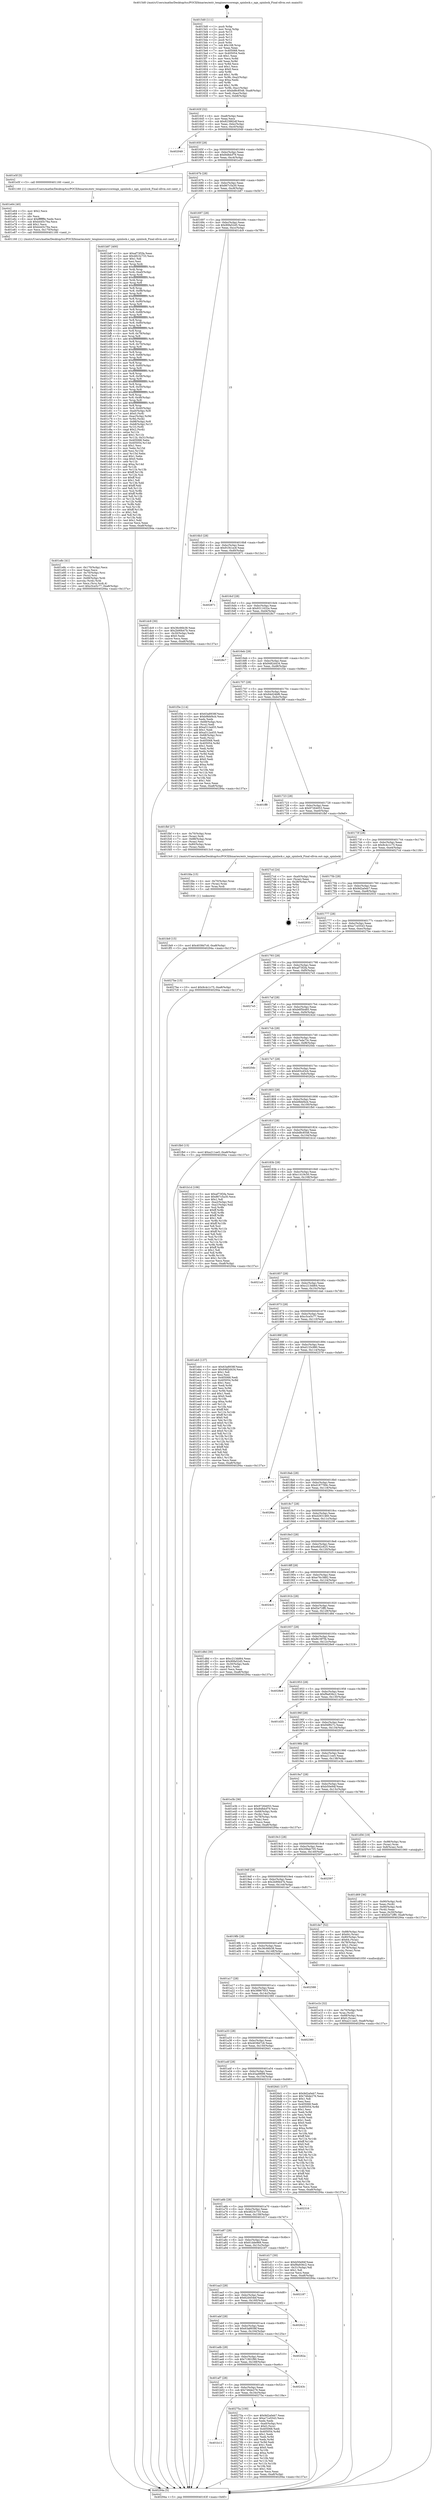 digraph "0x4015d0" {
  label = "0x4015d0 (/mnt/c/Users/mathe/Desktop/tcc/POCII/binaries/extr_tenginesrccorengx_spinlock.c_ngx_spinlock_Final-ollvm.out::main(0))"
  labelloc = "t"
  node[shape=record]

  Entry [label="",width=0.3,height=0.3,shape=circle,fillcolor=black,style=filled]
  "0x40163f" [label="{
     0x40163f [32]\l
     | [instrs]\l
     &nbsp;&nbsp;0x40163f \<+6\>: mov -0xa8(%rbp),%eax\l
     &nbsp;&nbsp;0x401645 \<+2\>: mov %eax,%ecx\l
     &nbsp;&nbsp;0x401647 \<+6\>: sub $0x823882df,%ecx\l
     &nbsp;&nbsp;0x40164d \<+6\>: mov %eax,-0xbc(%rbp)\l
     &nbsp;&nbsp;0x401653 \<+6\>: mov %ecx,-0xc0(%rbp)\l
     &nbsp;&nbsp;0x401659 \<+6\>: je 0000000000402049 \<main+0xa79\>\l
  }"]
  "0x402049" [label="{
     0x402049\l
  }", style=dashed]
  "0x40165f" [label="{
     0x40165f [28]\l
     | [instrs]\l
     &nbsp;&nbsp;0x40165f \<+5\>: jmp 0000000000401664 \<main+0x94\>\l
     &nbsp;&nbsp;0x401664 \<+6\>: mov -0xbc(%rbp),%eax\l
     &nbsp;&nbsp;0x40166a \<+5\>: sub $0x848dcf79,%eax\l
     &nbsp;&nbsp;0x40166f \<+6\>: mov %eax,-0xc4(%rbp)\l
     &nbsp;&nbsp;0x401675 \<+6\>: je 0000000000401e5f \<main+0x88f\>\l
  }"]
  Exit [label="",width=0.3,height=0.3,shape=circle,fillcolor=black,style=filled,peripheries=2]
  "0x401e5f" [label="{
     0x401e5f [5]\l
     | [instrs]\l
     &nbsp;&nbsp;0x401e5f \<+5\>: call 0000000000401160 \<next_i\>\l
     | [calls]\l
     &nbsp;&nbsp;0x401160 \{1\} (/mnt/c/Users/mathe/Desktop/tcc/POCII/binaries/extr_tenginesrccorengx_spinlock.c_ngx_spinlock_Final-ollvm.out::next_i)\l
  }"]
  "0x40167b" [label="{
     0x40167b [28]\l
     | [instrs]\l
     &nbsp;&nbsp;0x40167b \<+5\>: jmp 0000000000401680 \<main+0xb0\>\l
     &nbsp;&nbsp;0x401680 \<+6\>: mov -0xbc(%rbp),%eax\l
     &nbsp;&nbsp;0x401686 \<+5\>: sub $0x867c5a30,%eax\l
     &nbsp;&nbsp;0x40168b \<+6\>: mov %eax,-0xc8(%rbp)\l
     &nbsp;&nbsp;0x401691 \<+6\>: je 0000000000401b87 \<main+0x5b7\>\l
  }"]
  "0x401b13" [label="{
     0x401b13\l
  }", style=dashed]
  "0x401b87" [label="{
     0x401b87 [400]\l
     | [instrs]\l
     &nbsp;&nbsp;0x401b87 \<+5\>: mov $0xaf73f2fa,%eax\l
     &nbsp;&nbsp;0x401b8c \<+5\>: mov $0x4823c733,%ecx\l
     &nbsp;&nbsp;0x401b91 \<+2\>: mov $0x1,%dl\l
     &nbsp;&nbsp;0x401b93 \<+2\>: xor %esi,%esi\l
     &nbsp;&nbsp;0x401b95 \<+3\>: mov %rsp,%rdi\l
     &nbsp;&nbsp;0x401b98 \<+4\>: add $0xfffffffffffffff0,%rdi\l
     &nbsp;&nbsp;0x401b9c \<+3\>: mov %rdi,%rsp\l
     &nbsp;&nbsp;0x401b9f \<+7\>: mov %rdi,-0xa0(%rbp)\l
     &nbsp;&nbsp;0x401ba6 \<+3\>: mov %rsp,%rdi\l
     &nbsp;&nbsp;0x401ba9 \<+4\>: add $0xfffffffffffffff0,%rdi\l
     &nbsp;&nbsp;0x401bad \<+3\>: mov %rdi,%rsp\l
     &nbsp;&nbsp;0x401bb0 \<+3\>: mov %rsp,%r8\l
     &nbsp;&nbsp;0x401bb3 \<+4\>: add $0xfffffffffffffff0,%r8\l
     &nbsp;&nbsp;0x401bb7 \<+3\>: mov %r8,%rsp\l
     &nbsp;&nbsp;0x401bba \<+7\>: mov %r8,-0x98(%rbp)\l
     &nbsp;&nbsp;0x401bc1 \<+3\>: mov %rsp,%r8\l
     &nbsp;&nbsp;0x401bc4 \<+4\>: add $0xfffffffffffffff0,%r8\l
     &nbsp;&nbsp;0x401bc8 \<+3\>: mov %r8,%rsp\l
     &nbsp;&nbsp;0x401bcb \<+7\>: mov %r8,-0x90(%rbp)\l
     &nbsp;&nbsp;0x401bd2 \<+3\>: mov %rsp,%r8\l
     &nbsp;&nbsp;0x401bd5 \<+4\>: add $0xfffffffffffffff0,%r8\l
     &nbsp;&nbsp;0x401bd9 \<+3\>: mov %r8,%rsp\l
     &nbsp;&nbsp;0x401bdc \<+7\>: mov %r8,-0x88(%rbp)\l
     &nbsp;&nbsp;0x401be3 \<+3\>: mov %rsp,%r8\l
     &nbsp;&nbsp;0x401be6 \<+4\>: add $0xfffffffffffffff0,%r8\l
     &nbsp;&nbsp;0x401bea \<+3\>: mov %r8,%rsp\l
     &nbsp;&nbsp;0x401bed \<+4\>: mov %r8,-0x80(%rbp)\l
     &nbsp;&nbsp;0x401bf1 \<+3\>: mov %rsp,%r8\l
     &nbsp;&nbsp;0x401bf4 \<+4\>: add $0xfffffffffffffff0,%r8\l
     &nbsp;&nbsp;0x401bf8 \<+3\>: mov %r8,%rsp\l
     &nbsp;&nbsp;0x401bfb \<+4\>: mov %r8,-0x78(%rbp)\l
     &nbsp;&nbsp;0x401bff \<+3\>: mov %rsp,%r8\l
     &nbsp;&nbsp;0x401c02 \<+4\>: add $0xfffffffffffffff0,%r8\l
     &nbsp;&nbsp;0x401c06 \<+3\>: mov %r8,%rsp\l
     &nbsp;&nbsp;0x401c09 \<+4\>: mov %r8,-0x70(%rbp)\l
     &nbsp;&nbsp;0x401c0d \<+3\>: mov %rsp,%r8\l
     &nbsp;&nbsp;0x401c10 \<+4\>: add $0xfffffffffffffff0,%r8\l
     &nbsp;&nbsp;0x401c14 \<+3\>: mov %r8,%rsp\l
     &nbsp;&nbsp;0x401c17 \<+4\>: mov %r8,-0x68(%rbp)\l
     &nbsp;&nbsp;0x401c1b \<+3\>: mov %rsp,%r8\l
     &nbsp;&nbsp;0x401c1e \<+4\>: add $0xfffffffffffffff0,%r8\l
     &nbsp;&nbsp;0x401c22 \<+3\>: mov %r8,%rsp\l
     &nbsp;&nbsp;0x401c25 \<+4\>: mov %r8,-0x60(%rbp)\l
     &nbsp;&nbsp;0x401c29 \<+3\>: mov %rsp,%r8\l
     &nbsp;&nbsp;0x401c2c \<+4\>: add $0xfffffffffffffff0,%r8\l
     &nbsp;&nbsp;0x401c30 \<+3\>: mov %r8,%rsp\l
     &nbsp;&nbsp;0x401c33 \<+4\>: mov %r8,-0x58(%rbp)\l
     &nbsp;&nbsp;0x401c37 \<+3\>: mov %rsp,%r8\l
     &nbsp;&nbsp;0x401c3a \<+4\>: add $0xfffffffffffffff0,%r8\l
     &nbsp;&nbsp;0x401c3e \<+3\>: mov %r8,%rsp\l
     &nbsp;&nbsp;0x401c41 \<+4\>: mov %r8,-0x50(%rbp)\l
     &nbsp;&nbsp;0x401c45 \<+3\>: mov %rsp,%r8\l
     &nbsp;&nbsp;0x401c48 \<+4\>: add $0xfffffffffffffff0,%r8\l
     &nbsp;&nbsp;0x401c4c \<+3\>: mov %r8,%rsp\l
     &nbsp;&nbsp;0x401c4f \<+4\>: mov %r8,-0x48(%rbp)\l
     &nbsp;&nbsp;0x401c53 \<+3\>: mov %rsp,%r8\l
     &nbsp;&nbsp;0x401c56 \<+4\>: add $0xfffffffffffffff0,%r8\l
     &nbsp;&nbsp;0x401c5a \<+3\>: mov %r8,%rsp\l
     &nbsp;&nbsp;0x401c5d \<+4\>: mov %r8,-0x40(%rbp)\l
     &nbsp;&nbsp;0x401c61 \<+7\>: mov -0xa0(%rbp),%r8\l
     &nbsp;&nbsp;0x401c68 \<+7\>: movl $0x0,(%r8)\l
     &nbsp;&nbsp;0x401c6f \<+7\>: mov -0xac(%rbp),%r9d\l
     &nbsp;&nbsp;0x401c76 \<+3\>: mov %r9d,(%rdi)\l
     &nbsp;&nbsp;0x401c79 \<+7\>: mov -0x98(%rbp),%r8\l
     &nbsp;&nbsp;0x401c80 \<+7\>: mov -0xb8(%rbp),%r10\l
     &nbsp;&nbsp;0x401c87 \<+3\>: mov %r10,(%r8)\l
     &nbsp;&nbsp;0x401c8a \<+3\>: cmpl $0x2,(%rdi)\l
     &nbsp;&nbsp;0x401c8d \<+4\>: setne %r11b\l
     &nbsp;&nbsp;0x401c91 \<+4\>: and $0x1,%r11b\l
     &nbsp;&nbsp;0x401c95 \<+4\>: mov %r11b,-0x31(%rbp)\l
     &nbsp;&nbsp;0x401c99 \<+7\>: mov 0x405068,%ebx\l
     &nbsp;&nbsp;0x401ca0 \<+8\>: mov 0x405054,%r14d\l
     &nbsp;&nbsp;0x401ca8 \<+3\>: sub $0x1,%esi\l
     &nbsp;&nbsp;0x401cab \<+3\>: mov %ebx,%r15d\l
     &nbsp;&nbsp;0x401cae \<+3\>: add %esi,%r15d\l
     &nbsp;&nbsp;0x401cb1 \<+4\>: imul %r15d,%ebx\l
     &nbsp;&nbsp;0x401cb5 \<+3\>: and $0x1,%ebx\l
     &nbsp;&nbsp;0x401cb8 \<+3\>: cmp $0x0,%ebx\l
     &nbsp;&nbsp;0x401cbb \<+4\>: sete %r11b\l
     &nbsp;&nbsp;0x401cbf \<+4\>: cmp $0xa,%r14d\l
     &nbsp;&nbsp;0x401cc3 \<+4\>: setl %r12b\l
     &nbsp;&nbsp;0x401cc7 \<+3\>: mov %r11b,%r13b\l
     &nbsp;&nbsp;0x401cca \<+4\>: xor $0xff,%r13b\l
     &nbsp;&nbsp;0x401cce \<+3\>: mov %r12b,%sil\l
     &nbsp;&nbsp;0x401cd1 \<+4\>: xor $0xff,%sil\l
     &nbsp;&nbsp;0x401cd5 \<+3\>: xor $0x1,%dl\l
     &nbsp;&nbsp;0x401cd8 \<+3\>: mov %r13b,%dil\l
     &nbsp;&nbsp;0x401cdb \<+4\>: and $0xff,%dil\l
     &nbsp;&nbsp;0x401cdf \<+3\>: and %dl,%r11b\l
     &nbsp;&nbsp;0x401ce2 \<+3\>: mov %sil,%r8b\l
     &nbsp;&nbsp;0x401ce5 \<+4\>: and $0xff,%r8b\l
     &nbsp;&nbsp;0x401ce9 \<+3\>: and %dl,%r12b\l
     &nbsp;&nbsp;0x401cec \<+3\>: or %r11b,%dil\l
     &nbsp;&nbsp;0x401cef \<+3\>: or %r12b,%r8b\l
     &nbsp;&nbsp;0x401cf2 \<+3\>: xor %r8b,%dil\l
     &nbsp;&nbsp;0x401cf5 \<+3\>: or %sil,%r13b\l
     &nbsp;&nbsp;0x401cf8 \<+4\>: xor $0xff,%r13b\l
     &nbsp;&nbsp;0x401cfc \<+3\>: or $0x1,%dl\l
     &nbsp;&nbsp;0x401cff \<+3\>: and %dl,%r13b\l
     &nbsp;&nbsp;0x401d02 \<+3\>: or %r13b,%dil\l
     &nbsp;&nbsp;0x401d05 \<+4\>: test $0x1,%dil\l
     &nbsp;&nbsp;0x401d09 \<+3\>: cmovne %ecx,%eax\l
     &nbsp;&nbsp;0x401d0c \<+6\>: mov %eax,-0xa8(%rbp)\l
     &nbsp;&nbsp;0x401d12 \<+5\>: jmp 000000000040294a \<main+0x137a\>\l
  }"]
  "0x401697" [label="{
     0x401697 [28]\l
     | [instrs]\l
     &nbsp;&nbsp;0x401697 \<+5\>: jmp 000000000040169c \<main+0xcc\>\l
     &nbsp;&nbsp;0x40169c \<+6\>: mov -0xbc(%rbp),%eax\l
     &nbsp;&nbsp;0x4016a2 \<+5\>: sub $0x90fa52d5,%eax\l
     &nbsp;&nbsp;0x4016a7 \<+6\>: mov %eax,-0xcc(%rbp)\l
     &nbsp;&nbsp;0x4016ad \<+6\>: je 0000000000401dc9 \<main+0x7f9\>\l
  }"]
  "0x40275a" [label="{
     0x40275a [100]\l
     | [instrs]\l
     &nbsp;&nbsp;0x40275a \<+5\>: mov $0x9d2a0eb7,%eax\l
     &nbsp;&nbsp;0x40275f \<+5\>: mov $0xa71e5543,%ecx\l
     &nbsp;&nbsp;0x402764 \<+2\>: xor %edx,%edx\l
     &nbsp;&nbsp;0x402766 \<+7\>: mov -0xa0(%rbp),%rsi\l
     &nbsp;&nbsp;0x40276d \<+6\>: movl $0x0,(%rsi)\l
     &nbsp;&nbsp;0x402773 \<+7\>: mov 0x405068,%edi\l
     &nbsp;&nbsp;0x40277a \<+8\>: mov 0x405054,%r8d\l
     &nbsp;&nbsp;0x402782 \<+3\>: sub $0x1,%edx\l
     &nbsp;&nbsp;0x402785 \<+3\>: mov %edi,%r9d\l
     &nbsp;&nbsp;0x402788 \<+3\>: add %edx,%r9d\l
     &nbsp;&nbsp;0x40278b \<+4\>: imul %r9d,%edi\l
     &nbsp;&nbsp;0x40278f \<+3\>: and $0x1,%edi\l
     &nbsp;&nbsp;0x402792 \<+3\>: cmp $0x0,%edi\l
     &nbsp;&nbsp;0x402795 \<+4\>: sete %r10b\l
     &nbsp;&nbsp;0x402799 \<+4\>: cmp $0xa,%r8d\l
     &nbsp;&nbsp;0x40279d \<+4\>: setl %r11b\l
     &nbsp;&nbsp;0x4027a1 \<+3\>: mov %r10b,%bl\l
     &nbsp;&nbsp;0x4027a4 \<+3\>: and %r11b,%bl\l
     &nbsp;&nbsp;0x4027a7 \<+3\>: xor %r11b,%r10b\l
     &nbsp;&nbsp;0x4027aa \<+3\>: or %r10b,%bl\l
     &nbsp;&nbsp;0x4027ad \<+3\>: test $0x1,%bl\l
     &nbsp;&nbsp;0x4027b0 \<+3\>: cmovne %ecx,%eax\l
     &nbsp;&nbsp;0x4027b3 \<+6\>: mov %eax,-0xa8(%rbp)\l
     &nbsp;&nbsp;0x4027b9 \<+5\>: jmp 000000000040294a \<main+0x137a\>\l
  }"]
  "0x401dc9" [label="{
     0x401dc9 [30]\l
     | [instrs]\l
     &nbsp;&nbsp;0x401dc9 \<+5\>: mov $0x36c66b38,%eax\l
     &nbsp;&nbsp;0x401dce \<+5\>: mov $0x2b90b47b,%ecx\l
     &nbsp;&nbsp;0x401dd3 \<+3\>: mov -0x30(%rbp),%edx\l
     &nbsp;&nbsp;0x401dd6 \<+3\>: cmp $0x0,%edx\l
     &nbsp;&nbsp;0x401dd9 \<+3\>: cmove %ecx,%eax\l
     &nbsp;&nbsp;0x401ddc \<+6\>: mov %eax,-0xa8(%rbp)\l
     &nbsp;&nbsp;0x401de2 \<+5\>: jmp 000000000040294a \<main+0x137a\>\l
  }"]
  "0x4016b3" [label="{
     0x4016b3 [28]\l
     | [instrs]\l
     &nbsp;&nbsp;0x4016b3 \<+5\>: jmp 00000000004016b8 \<main+0xe8\>\l
     &nbsp;&nbsp;0x4016b8 \<+6\>: mov -0xbc(%rbp),%eax\l
     &nbsp;&nbsp;0x4016be \<+5\>: sub $0x91f41ec8,%eax\l
     &nbsp;&nbsp;0x4016c3 \<+6\>: mov %eax,-0xd0(%rbp)\l
     &nbsp;&nbsp;0x4016c9 \<+6\>: je 0000000000402871 \<main+0x12a1\>\l
  }"]
  "0x401af7" [label="{
     0x401af7 [28]\l
     | [instrs]\l
     &nbsp;&nbsp;0x401af7 \<+5\>: jmp 0000000000401afc \<main+0x52c\>\l
     &nbsp;&nbsp;0x401afc \<+6\>: mov -0xbc(%rbp),%eax\l
     &nbsp;&nbsp;0x401b02 \<+5\>: sub $0x746de276,%eax\l
     &nbsp;&nbsp;0x401b07 \<+6\>: mov %eax,-0x16c(%rbp)\l
     &nbsp;&nbsp;0x401b0d \<+6\>: je 000000000040275a \<main+0x118a\>\l
  }"]
  "0x402871" [label="{
     0x402871\l
  }", style=dashed]
  "0x4016cf" [label="{
     0x4016cf [28]\l
     | [instrs]\l
     &nbsp;&nbsp;0x4016cf \<+5\>: jmp 00000000004016d4 \<main+0x104\>\l
     &nbsp;&nbsp;0x4016d4 \<+6\>: mov -0xbc(%rbp),%eax\l
     &nbsp;&nbsp;0x4016da \<+5\>: sub $0x9311632e,%eax\l
     &nbsp;&nbsp;0x4016df \<+6\>: mov %eax,-0xd4(%rbp)\l
     &nbsp;&nbsp;0x4016e5 \<+6\>: je 00000000004028c7 \<main+0x12f7\>\l
  }"]
  "0x40243c" [label="{
     0x40243c\l
  }", style=dashed]
  "0x4028c7" [label="{
     0x4028c7\l
  }", style=dashed]
  "0x4016eb" [label="{
     0x4016eb [28]\l
     | [instrs]\l
     &nbsp;&nbsp;0x4016eb \<+5\>: jmp 00000000004016f0 \<main+0x120\>\l
     &nbsp;&nbsp;0x4016f0 \<+6\>: mov -0xbc(%rbp),%eax\l
     &nbsp;&nbsp;0x4016f6 \<+5\>: sub $0x9482d434,%eax\l
     &nbsp;&nbsp;0x4016fb \<+6\>: mov %eax,-0xd8(%rbp)\l
     &nbsp;&nbsp;0x401701 \<+6\>: je 0000000000401f3e \<main+0x96e\>\l
  }"]
  "0x401adb" [label="{
     0x401adb [28]\l
     | [instrs]\l
     &nbsp;&nbsp;0x401adb \<+5\>: jmp 0000000000401ae0 \<main+0x510\>\l
     &nbsp;&nbsp;0x401ae0 \<+6\>: mov -0xbc(%rbp),%eax\l
     &nbsp;&nbsp;0x401ae6 \<+5\>: sub $0x71901f90,%eax\l
     &nbsp;&nbsp;0x401aeb \<+6\>: mov %eax,-0x168(%rbp)\l
     &nbsp;&nbsp;0x401af1 \<+6\>: je 000000000040243c \<main+0xe6c\>\l
  }"]
  "0x401f3e" [label="{
     0x401f3e [114]\l
     | [instrs]\l
     &nbsp;&nbsp;0x401f3e \<+5\>: mov $0x63a8938f,%eax\l
     &nbsp;&nbsp;0x401f43 \<+5\>: mov $0xb9bbf4cb,%ecx\l
     &nbsp;&nbsp;0x401f48 \<+2\>: xor %edx,%edx\l
     &nbsp;&nbsp;0x401f4a \<+4\>: mov -0x68(%rbp),%rsi\l
     &nbsp;&nbsp;0x401f4e \<+2\>: mov (%rsi),%edi\l
     &nbsp;&nbsp;0x401f50 \<+6\>: sub $0xa512a455,%edi\l
     &nbsp;&nbsp;0x401f56 \<+3\>: add $0x1,%edi\l
     &nbsp;&nbsp;0x401f59 \<+6\>: add $0xa512a455,%edi\l
     &nbsp;&nbsp;0x401f5f \<+4\>: mov -0x68(%rbp),%rsi\l
     &nbsp;&nbsp;0x401f63 \<+2\>: mov %edi,(%rsi)\l
     &nbsp;&nbsp;0x401f65 \<+7\>: mov 0x405068,%edi\l
     &nbsp;&nbsp;0x401f6c \<+8\>: mov 0x405054,%r8d\l
     &nbsp;&nbsp;0x401f74 \<+3\>: sub $0x1,%edx\l
     &nbsp;&nbsp;0x401f77 \<+3\>: mov %edi,%r9d\l
     &nbsp;&nbsp;0x401f7a \<+3\>: add %edx,%r9d\l
     &nbsp;&nbsp;0x401f7d \<+4\>: imul %r9d,%edi\l
     &nbsp;&nbsp;0x401f81 \<+3\>: and $0x1,%edi\l
     &nbsp;&nbsp;0x401f84 \<+3\>: cmp $0x0,%edi\l
     &nbsp;&nbsp;0x401f87 \<+4\>: sete %r10b\l
     &nbsp;&nbsp;0x401f8b \<+4\>: cmp $0xa,%r8d\l
     &nbsp;&nbsp;0x401f8f \<+4\>: setl %r11b\l
     &nbsp;&nbsp;0x401f93 \<+3\>: mov %r10b,%bl\l
     &nbsp;&nbsp;0x401f96 \<+3\>: and %r11b,%bl\l
     &nbsp;&nbsp;0x401f99 \<+3\>: xor %r11b,%r10b\l
     &nbsp;&nbsp;0x401f9c \<+3\>: or %r10b,%bl\l
     &nbsp;&nbsp;0x401f9f \<+3\>: test $0x1,%bl\l
     &nbsp;&nbsp;0x401fa2 \<+3\>: cmovne %ecx,%eax\l
     &nbsp;&nbsp;0x401fa5 \<+6\>: mov %eax,-0xa8(%rbp)\l
     &nbsp;&nbsp;0x401fab \<+5\>: jmp 000000000040294a \<main+0x137a\>\l
  }"]
  "0x401707" [label="{
     0x401707 [28]\l
     | [instrs]\l
     &nbsp;&nbsp;0x401707 \<+5\>: jmp 000000000040170c \<main+0x13c\>\l
     &nbsp;&nbsp;0x40170c \<+6\>: mov -0xbc(%rbp),%eax\l
     &nbsp;&nbsp;0x401712 \<+5\>: sub $0x94d24bf6,%eax\l
     &nbsp;&nbsp;0x401717 \<+6\>: mov %eax,-0xdc(%rbp)\l
     &nbsp;&nbsp;0x40171d \<+6\>: je 0000000000401ff8 \<main+0xa28\>\l
  }"]
  "0x40282a" [label="{
     0x40282a\l
  }", style=dashed]
  "0x401ff8" [label="{
     0x401ff8\l
  }", style=dashed]
  "0x401723" [label="{
     0x401723 [28]\l
     | [instrs]\l
     &nbsp;&nbsp;0x401723 \<+5\>: jmp 0000000000401728 \<main+0x158\>\l
     &nbsp;&nbsp;0x401728 \<+6\>: mov -0xbc(%rbp),%eax\l
     &nbsp;&nbsp;0x40172e \<+5\>: sub $0x97264053,%eax\l
     &nbsp;&nbsp;0x401733 \<+6\>: mov %eax,-0xe0(%rbp)\l
     &nbsp;&nbsp;0x401739 \<+6\>: je 0000000000401fbf \<main+0x9ef\>\l
  }"]
  "0x401abf" [label="{
     0x401abf [28]\l
     | [instrs]\l
     &nbsp;&nbsp;0x401abf \<+5\>: jmp 0000000000401ac4 \<main+0x4f4\>\l
     &nbsp;&nbsp;0x401ac4 \<+6\>: mov -0xbc(%rbp),%eax\l
     &nbsp;&nbsp;0x401aca \<+5\>: sub $0x63a8938f,%eax\l
     &nbsp;&nbsp;0x401acf \<+6\>: mov %eax,-0x164(%rbp)\l
     &nbsp;&nbsp;0x401ad5 \<+6\>: je 000000000040282a \<main+0x125a\>\l
  }"]
  "0x401fbf" [label="{
     0x401fbf [27]\l
     | [instrs]\l
     &nbsp;&nbsp;0x401fbf \<+4\>: mov -0x70(%rbp),%rax\l
     &nbsp;&nbsp;0x401fc3 \<+3\>: mov (%rax),%rdi\l
     &nbsp;&nbsp;0x401fc6 \<+7\>: mov -0x88(%rbp),%rax\l
     &nbsp;&nbsp;0x401fcd \<+2\>: mov (%rax),%esi\l
     &nbsp;&nbsp;0x401fcf \<+4\>: mov -0x80(%rbp),%rax\l
     &nbsp;&nbsp;0x401fd3 \<+2\>: mov (%rax),%edx\l
     &nbsp;&nbsp;0x401fd5 \<+5\>: call 00000000004013c0 \<ngx_spinlock\>\l
     | [calls]\l
     &nbsp;&nbsp;0x4013c0 \{1\} (/mnt/c/Users/mathe/Desktop/tcc/POCII/binaries/extr_tenginesrccorengx_spinlock.c_ngx_spinlock_Final-ollvm.out::ngx_spinlock)\l
  }"]
  "0x40173f" [label="{
     0x40173f [28]\l
     | [instrs]\l
     &nbsp;&nbsp;0x40173f \<+5\>: jmp 0000000000401744 \<main+0x174\>\l
     &nbsp;&nbsp;0x401744 \<+6\>: mov -0xbc(%rbp),%eax\l
     &nbsp;&nbsp;0x40174a \<+5\>: sub $0x9c4c1c75,%eax\l
     &nbsp;&nbsp;0x40174f \<+6\>: mov %eax,-0xe4(%rbp)\l
     &nbsp;&nbsp;0x401755 \<+6\>: je 00000000004027cd \<main+0x11fd\>\l
  }"]
  "0x4026c2" [label="{
     0x4026c2\l
  }", style=dashed]
  "0x4027cd" [label="{
     0x4027cd [24]\l
     | [instrs]\l
     &nbsp;&nbsp;0x4027cd \<+7\>: mov -0xa0(%rbp),%rax\l
     &nbsp;&nbsp;0x4027d4 \<+2\>: mov (%rax),%eax\l
     &nbsp;&nbsp;0x4027d6 \<+4\>: lea -0x28(%rbp),%rsp\l
     &nbsp;&nbsp;0x4027da \<+1\>: pop %rbx\l
     &nbsp;&nbsp;0x4027db \<+2\>: pop %r12\l
     &nbsp;&nbsp;0x4027dd \<+2\>: pop %r13\l
     &nbsp;&nbsp;0x4027df \<+2\>: pop %r14\l
     &nbsp;&nbsp;0x4027e1 \<+2\>: pop %r15\l
     &nbsp;&nbsp;0x4027e3 \<+1\>: pop %rbp\l
     &nbsp;&nbsp;0x4027e4 \<+1\>: ret\l
  }"]
  "0x40175b" [label="{
     0x40175b [28]\l
     | [instrs]\l
     &nbsp;&nbsp;0x40175b \<+5\>: jmp 0000000000401760 \<main+0x190\>\l
     &nbsp;&nbsp;0x401760 \<+6\>: mov -0xbc(%rbp),%eax\l
     &nbsp;&nbsp;0x401766 \<+5\>: sub $0x9d2a0eb7,%eax\l
     &nbsp;&nbsp;0x40176b \<+6\>: mov %eax,-0xe8(%rbp)\l
     &nbsp;&nbsp;0x401771 \<+6\>: je 0000000000402933 \<main+0x1363\>\l
  }"]
  "0x401aa3" [label="{
     0x401aa3 [28]\l
     | [instrs]\l
     &nbsp;&nbsp;0x401aa3 \<+5\>: jmp 0000000000401aa8 \<main+0x4d8\>\l
     &nbsp;&nbsp;0x401aa8 \<+6\>: mov -0xbc(%rbp),%eax\l
     &nbsp;&nbsp;0x401aae \<+5\>: sub $0x62d454ef,%eax\l
     &nbsp;&nbsp;0x401ab3 \<+6\>: mov %eax,-0x160(%rbp)\l
     &nbsp;&nbsp;0x401ab9 \<+6\>: je 00000000004026c2 \<main+0x10f2\>\l
  }"]
  "0x402933" [label="{
     0x402933\l
  }", style=dashed]
  "0x401777" [label="{
     0x401777 [28]\l
     | [instrs]\l
     &nbsp;&nbsp;0x401777 \<+5\>: jmp 000000000040177c \<main+0x1ac\>\l
     &nbsp;&nbsp;0x40177c \<+6\>: mov -0xbc(%rbp),%eax\l
     &nbsp;&nbsp;0x401782 \<+5\>: sub $0xa71e5543,%eax\l
     &nbsp;&nbsp;0x401787 \<+6\>: mov %eax,-0xec(%rbp)\l
     &nbsp;&nbsp;0x40178d \<+6\>: je 00000000004027be \<main+0x11ee\>\l
  }"]
  "0x402187" [label="{
     0x402187\l
  }", style=dashed]
  "0x4027be" [label="{
     0x4027be [15]\l
     | [instrs]\l
     &nbsp;&nbsp;0x4027be \<+10\>: movl $0x9c4c1c75,-0xa8(%rbp)\l
     &nbsp;&nbsp;0x4027c8 \<+5\>: jmp 000000000040294a \<main+0x137a\>\l
  }"]
  "0x401793" [label="{
     0x401793 [28]\l
     | [instrs]\l
     &nbsp;&nbsp;0x401793 \<+5\>: jmp 0000000000401798 \<main+0x1c8\>\l
     &nbsp;&nbsp;0x401798 \<+6\>: mov -0xbc(%rbp),%eax\l
     &nbsp;&nbsp;0x40179e \<+5\>: sub $0xaf73f2fa,%eax\l
     &nbsp;&nbsp;0x4017a3 \<+6\>: mov %eax,-0xf0(%rbp)\l
     &nbsp;&nbsp;0x4017a9 \<+6\>: je 00000000004027e5 \<main+0x1215\>\l
  }"]
  "0x401fe9" [label="{
     0x401fe9 [15]\l
     | [instrs]\l
     &nbsp;&nbsp;0x401fe9 \<+10\>: movl $0x4038d7c6,-0xa8(%rbp)\l
     &nbsp;&nbsp;0x401ff3 \<+5\>: jmp 000000000040294a \<main+0x137a\>\l
  }"]
  "0x4027e5" [label="{
     0x4027e5\l
  }", style=dashed]
  "0x4017af" [label="{
     0x4017af [28]\l
     | [instrs]\l
     &nbsp;&nbsp;0x4017af \<+5\>: jmp 00000000004017b4 \<main+0x1e4\>\l
     &nbsp;&nbsp;0x4017b4 \<+6\>: mov -0xbc(%rbp),%eax\l
     &nbsp;&nbsp;0x4017ba \<+5\>: sub $0xb6f5b485,%eax\l
     &nbsp;&nbsp;0x4017bf \<+6\>: mov %eax,-0xf4(%rbp)\l
     &nbsp;&nbsp;0x4017c5 \<+6\>: je 000000000040242d \<main+0xe5d\>\l
  }"]
  "0x401fda" [label="{
     0x401fda [15]\l
     | [instrs]\l
     &nbsp;&nbsp;0x401fda \<+4\>: mov -0x70(%rbp),%rax\l
     &nbsp;&nbsp;0x401fde \<+3\>: mov (%rax),%rax\l
     &nbsp;&nbsp;0x401fe1 \<+3\>: mov %rax,%rdi\l
     &nbsp;&nbsp;0x401fe4 \<+5\>: call 0000000000401030 \<free@plt\>\l
     | [calls]\l
     &nbsp;&nbsp;0x401030 \{1\} (unknown)\l
  }"]
  "0x40242d" [label="{
     0x40242d\l
  }", style=dashed]
  "0x4017cb" [label="{
     0x4017cb [28]\l
     | [instrs]\l
     &nbsp;&nbsp;0x4017cb \<+5\>: jmp 00000000004017d0 \<main+0x200\>\l
     &nbsp;&nbsp;0x4017d0 \<+6\>: mov -0xbc(%rbp),%eax\l
     &nbsp;&nbsp;0x4017d6 \<+5\>: sub $0xb7eda73c,%eax\l
     &nbsp;&nbsp;0x4017db \<+6\>: mov %eax,-0xf8(%rbp)\l
     &nbsp;&nbsp;0x4017e1 \<+6\>: je 00000000004020dc \<main+0xb0c\>\l
  }"]
  "0x401e8c" [label="{
     0x401e8c [41]\l
     | [instrs]\l
     &nbsp;&nbsp;0x401e8c \<+6\>: mov -0x170(%rbp),%ecx\l
     &nbsp;&nbsp;0x401e92 \<+3\>: imul %eax,%ecx\l
     &nbsp;&nbsp;0x401e95 \<+4\>: mov -0x70(%rbp),%rsi\l
     &nbsp;&nbsp;0x401e99 \<+3\>: mov (%rsi),%rsi\l
     &nbsp;&nbsp;0x401e9c \<+4\>: mov -0x68(%rbp),%rdi\l
     &nbsp;&nbsp;0x401ea0 \<+3\>: movslq (%rdi),%rdi\l
     &nbsp;&nbsp;0x401ea3 \<+3\>: mov %ecx,(%rsi,%rdi,4)\l
     &nbsp;&nbsp;0x401ea6 \<+10\>: movl $0xc5ce5c77,-0xa8(%rbp)\l
     &nbsp;&nbsp;0x401eb0 \<+5\>: jmp 000000000040294a \<main+0x137a\>\l
  }"]
  "0x4020dc" [label="{
     0x4020dc\l
  }", style=dashed]
  "0x4017e7" [label="{
     0x4017e7 [28]\l
     | [instrs]\l
     &nbsp;&nbsp;0x4017e7 \<+5\>: jmp 00000000004017ec \<main+0x21c\>\l
     &nbsp;&nbsp;0x4017ec \<+6\>: mov -0xbc(%rbp),%eax\l
     &nbsp;&nbsp;0x4017f2 \<+5\>: sub $0xb93cd3cb,%eax\l
     &nbsp;&nbsp;0x4017f7 \<+6\>: mov %eax,-0xfc(%rbp)\l
     &nbsp;&nbsp;0x4017fd \<+6\>: je 000000000040262a \<main+0x105a\>\l
  }"]
  "0x401e64" [label="{
     0x401e64 [40]\l
     | [instrs]\l
     &nbsp;&nbsp;0x401e64 \<+5\>: mov $0x2,%ecx\l
     &nbsp;&nbsp;0x401e69 \<+1\>: cltd\l
     &nbsp;&nbsp;0x401e6a \<+2\>: idiv %ecx\l
     &nbsp;&nbsp;0x401e6c \<+6\>: imul $0xfffffffe,%edx,%ecx\l
     &nbsp;&nbsp;0x401e72 \<+6\>: sub $0xb445c76a,%ecx\l
     &nbsp;&nbsp;0x401e78 \<+3\>: add $0x1,%ecx\l
     &nbsp;&nbsp;0x401e7b \<+6\>: add $0xb445c76a,%ecx\l
     &nbsp;&nbsp;0x401e81 \<+6\>: mov %ecx,-0x170(%rbp)\l
     &nbsp;&nbsp;0x401e87 \<+5\>: call 0000000000401160 \<next_i\>\l
     | [calls]\l
     &nbsp;&nbsp;0x401160 \{1\} (/mnt/c/Users/mathe/Desktop/tcc/POCII/binaries/extr_tenginesrccorengx_spinlock.c_ngx_spinlock_Final-ollvm.out::next_i)\l
  }"]
  "0x40262a" [label="{
     0x40262a\l
  }", style=dashed]
  "0x401803" [label="{
     0x401803 [28]\l
     | [instrs]\l
     &nbsp;&nbsp;0x401803 \<+5\>: jmp 0000000000401808 \<main+0x238\>\l
     &nbsp;&nbsp;0x401808 \<+6\>: mov -0xbc(%rbp),%eax\l
     &nbsp;&nbsp;0x40180e \<+5\>: sub $0xb9bbf4cb,%eax\l
     &nbsp;&nbsp;0x401813 \<+6\>: mov %eax,-0x100(%rbp)\l
     &nbsp;&nbsp;0x401819 \<+6\>: je 0000000000401fb0 \<main+0x9e0\>\l
  }"]
  "0x401e1b" [label="{
     0x401e1b [32]\l
     | [instrs]\l
     &nbsp;&nbsp;0x401e1b \<+4\>: mov -0x70(%rbp),%rdi\l
     &nbsp;&nbsp;0x401e1f \<+3\>: mov %rax,(%rdi)\l
     &nbsp;&nbsp;0x401e22 \<+4\>: mov -0x68(%rbp),%rax\l
     &nbsp;&nbsp;0x401e26 \<+6\>: movl $0x0,(%rax)\l
     &nbsp;&nbsp;0x401e2c \<+10\>: movl $0xa211ee5,-0xa8(%rbp)\l
     &nbsp;&nbsp;0x401e36 \<+5\>: jmp 000000000040294a \<main+0x137a\>\l
  }"]
  "0x401fb0" [label="{
     0x401fb0 [15]\l
     | [instrs]\l
     &nbsp;&nbsp;0x401fb0 \<+10\>: movl $0xa211ee5,-0xa8(%rbp)\l
     &nbsp;&nbsp;0x401fba \<+5\>: jmp 000000000040294a \<main+0x137a\>\l
  }"]
  "0x40181f" [label="{
     0x40181f [28]\l
     | [instrs]\l
     &nbsp;&nbsp;0x40181f \<+5\>: jmp 0000000000401824 \<main+0x254\>\l
     &nbsp;&nbsp;0x401824 \<+6\>: mov -0xbc(%rbp),%eax\l
     &nbsp;&nbsp;0x40182a \<+5\>: sub $0xbd8c8548,%eax\l
     &nbsp;&nbsp;0x40182f \<+6\>: mov %eax,-0x104(%rbp)\l
     &nbsp;&nbsp;0x401835 \<+6\>: je 0000000000401b1d \<main+0x54d\>\l
  }"]
  "0x401d69" [label="{
     0x401d69 [36]\l
     | [instrs]\l
     &nbsp;&nbsp;0x401d69 \<+7\>: mov -0x90(%rbp),%rdi\l
     &nbsp;&nbsp;0x401d70 \<+2\>: mov %eax,(%rdi)\l
     &nbsp;&nbsp;0x401d72 \<+7\>: mov -0x90(%rbp),%rdi\l
     &nbsp;&nbsp;0x401d79 \<+2\>: mov (%rdi),%eax\l
     &nbsp;&nbsp;0x401d7b \<+3\>: mov %eax,-0x30(%rbp)\l
     &nbsp;&nbsp;0x401d7e \<+10\>: movl $0xf2e72ff0,-0xa8(%rbp)\l
     &nbsp;&nbsp;0x401d88 \<+5\>: jmp 000000000040294a \<main+0x137a\>\l
  }"]
  "0x401b1d" [label="{
     0x401b1d [106]\l
     | [instrs]\l
     &nbsp;&nbsp;0x401b1d \<+5\>: mov $0xaf73f2fa,%eax\l
     &nbsp;&nbsp;0x401b22 \<+5\>: mov $0x867c5a30,%ecx\l
     &nbsp;&nbsp;0x401b27 \<+2\>: mov $0x1,%dl\l
     &nbsp;&nbsp;0x401b29 \<+7\>: mov -0xa2(%rbp),%sil\l
     &nbsp;&nbsp;0x401b30 \<+7\>: mov -0xa1(%rbp),%dil\l
     &nbsp;&nbsp;0x401b37 \<+3\>: mov %sil,%r8b\l
     &nbsp;&nbsp;0x401b3a \<+4\>: xor $0xff,%r8b\l
     &nbsp;&nbsp;0x401b3e \<+3\>: mov %dil,%r9b\l
     &nbsp;&nbsp;0x401b41 \<+4\>: xor $0xff,%r9b\l
     &nbsp;&nbsp;0x401b45 \<+3\>: xor $0x1,%dl\l
     &nbsp;&nbsp;0x401b48 \<+3\>: mov %r8b,%r10b\l
     &nbsp;&nbsp;0x401b4b \<+4\>: and $0xff,%r10b\l
     &nbsp;&nbsp;0x401b4f \<+3\>: and %dl,%sil\l
     &nbsp;&nbsp;0x401b52 \<+3\>: mov %r9b,%r11b\l
     &nbsp;&nbsp;0x401b55 \<+4\>: and $0xff,%r11b\l
     &nbsp;&nbsp;0x401b59 \<+3\>: and %dl,%dil\l
     &nbsp;&nbsp;0x401b5c \<+3\>: or %sil,%r10b\l
     &nbsp;&nbsp;0x401b5f \<+3\>: or %dil,%r11b\l
     &nbsp;&nbsp;0x401b62 \<+3\>: xor %r11b,%r10b\l
     &nbsp;&nbsp;0x401b65 \<+3\>: or %r9b,%r8b\l
     &nbsp;&nbsp;0x401b68 \<+4\>: xor $0xff,%r8b\l
     &nbsp;&nbsp;0x401b6c \<+3\>: or $0x1,%dl\l
     &nbsp;&nbsp;0x401b6f \<+3\>: and %dl,%r8b\l
     &nbsp;&nbsp;0x401b72 \<+3\>: or %r8b,%r10b\l
     &nbsp;&nbsp;0x401b75 \<+4\>: test $0x1,%r10b\l
     &nbsp;&nbsp;0x401b79 \<+3\>: cmovne %ecx,%eax\l
     &nbsp;&nbsp;0x401b7c \<+6\>: mov %eax,-0xa8(%rbp)\l
     &nbsp;&nbsp;0x401b82 \<+5\>: jmp 000000000040294a \<main+0x137a\>\l
  }"]
  "0x40183b" [label="{
     0x40183b [28]\l
     | [instrs]\l
     &nbsp;&nbsp;0x40183b \<+5\>: jmp 0000000000401840 \<main+0x270\>\l
     &nbsp;&nbsp;0x401840 \<+6\>: mov -0xbc(%rbp),%eax\l
     &nbsp;&nbsp;0x401846 \<+5\>: sub $0xc1419c50,%eax\l
     &nbsp;&nbsp;0x40184b \<+6\>: mov %eax,-0x108(%rbp)\l
     &nbsp;&nbsp;0x401851 \<+6\>: je 00000000004021a5 \<main+0xbd5\>\l
  }"]
  "0x40294a" [label="{
     0x40294a [5]\l
     | [instrs]\l
     &nbsp;&nbsp;0x40294a \<+5\>: jmp 000000000040163f \<main+0x6f\>\l
  }"]
  "0x4015d0" [label="{
     0x4015d0 [111]\l
     | [instrs]\l
     &nbsp;&nbsp;0x4015d0 \<+1\>: push %rbp\l
     &nbsp;&nbsp;0x4015d1 \<+3\>: mov %rsp,%rbp\l
     &nbsp;&nbsp;0x4015d4 \<+2\>: push %r15\l
     &nbsp;&nbsp;0x4015d6 \<+2\>: push %r14\l
     &nbsp;&nbsp;0x4015d8 \<+2\>: push %r13\l
     &nbsp;&nbsp;0x4015da \<+2\>: push %r12\l
     &nbsp;&nbsp;0x4015dc \<+1\>: push %rbx\l
     &nbsp;&nbsp;0x4015dd \<+7\>: sub $0x168,%rsp\l
     &nbsp;&nbsp;0x4015e4 \<+2\>: xor %eax,%eax\l
     &nbsp;&nbsp;0x4015e6 \<+7\>: mov 0x405068,%ecx\l
     &nbsp;&nbsp;0x4015ed \<+7\>: mov 0x405054,%edx\l
     &nbsp;&nbsp;0x4015f4 \<+3\>: sub $0x1,%eax\l
     &nbsp;&nbsp;0x4015f7 \<+3\>: mov %ecx,%r8d\l
     &nbsp;&nbsp;0x4015fa \<+3\>: add %eax,%r8d\l
     &nbsp;&nbsp;0x4015fd \<+4\>: imul %r8d,%ecx\l
     &nbsp;&nbsp;0x401601 \<+3\>: and $0x1,%ecx\l
     &nbsp;&nbsp;0x401604 \<+3\>: cmp $0x0,%ecx\l
     &nbsp;&nbsp;0x401607 \<+4\>: sete %r9b\l
     &nbsp;&nbsp;0x40160b \<+4\>: and $0x1,%r9b\l
     &nbsp;&nbsp;0x40160f \<+7\>: mov %r9b,-0xa2(%rbp)\l
     &nbsp;&nbsp;0x401616 \<+3\>: cmp $0xa,%edx\l
     &nbsp;&nbsp;0x401619 \<+4\>: setl %r9b\l
     &nbsp;&nbsp;0x40161d \<+4\>: and $0x1,%r9b\l
     &nbsp;&nbsp;0x401621 \<+7\>: mov %r9b,-0xa1(%rbp)\l
     &nbsp;&nbsp;0x401628 \<+10\>: movl $0xbd8c8548,-0xa8(%rbp)\l
     &nbsp;&nbsp;0x401632 \<+6\>: mov %edi,-0xac(%rbp)\l
     &nbsp;&nbsp;0x401638 \<+7\>: mov %rsi,-0xb8(%rbp)\l
  }"]
  "0x401a87" [label="{
     0x401a87 [28]\l
     | [instrs]\l
     &nbsp;&nbsp;0x401a87 \<+5\>: jmp 0000000000401a8c \<main+0x4bc\>\l
     &nbsp;&nbsp;0x401a8c \<+6\>: mov -0xbc(%rbp),%eax\l
     &nbsp;&nbsp;0x401a92 \<+5\>: sub $0x61dde968,%eax\l
     &nbsp;&nbsp;0x401a97 \<+6\>: mov %eax,-0x15c(%rbp)\l
     &nbsp;&nbsp;0x401a9d \<+6\>: je 0000000000402187 \<main+0xbb7\>\l
  }"]
  "0x401d17" [label="{
     0x401d17 [30]\l
     | [instrs]\l
     &nbsp;&nbsp;0x401d17 \<+5\>: mov $0xb50e94f,%eax\l
     &nbsp;&nbsp;0x401d1c \<+5\>: mov $0xf9a936c2,%ecx\l
     &nbsp;&nbsp;0x401d21 \<+3\>: mov -0x31(%rbp),%dl\l
     &nbsp;&nbsp;0x401d24 \<+3\>: test $0x1,%dl\l
     &nbsp;&nbsp;0x401d27 \<+3\>: cmovne %ecx,%eax\l
     &nbsp;&nbsp;0x401d2a \<+6\>: mov %eax,-0xa8(%rbp)\l
     &nbsp;&nbsp;0x401d30 \<+5\>: jmp 000000000040294a \<main+0x137a\>\l
  }"]
  "0x4021a5" [label="{
     0x4021a5\l
  }", style=dashed]
  "0x401857" [label="{
     0x401857 [28]\l
     | [instrs]\l
     &nbsp;&nbsp;0x401857 \<+5\>: jmp 000000000040185c \<main+0x28c\>\l
     &nbsp;&nbsp;0x40185c \<+6\>: mov -0xbc(%rbp),%eax\l
     &nbsp;&nbsp;0x401862 \<+5\>: sub $0xc213dd64,%eax\l
     &nbsp;&nbsp;0x401867 \<+6\>: mov %eax,-0x10c(%rbp)\l
     &nbsp;&nbsp;0x40186d \<+6\>: je 0000000000401dab \<main+0x7db\>\l
  }"]
  "0x401a6b" [label="{
     0x401a6b [28]\l
     | [instrs]\l
     &nbsp;&nbsp;0x401a6b \<+5\>: jmp 0000000000401a70 \<main+0x4a0\>\l
     &nbsp;&nbsp;0x401a70 \<+6\>: mov -0xbc(%rbp),%eax\l
     &nbsp;&nbsp;0x401a76 \<+5\>: sub $0x4823c733,%eax\l
     &nbsp;&nbsp;0x401a7b \<+6\>: mov %eax,-0x158(%rbp)\l
     &nbsp;&nbsp;0x401a81 \<+6\>: je 0000000000401d17 \<main+0x747\>\l
  }"]
  "0x401dab" [label="{
     0x401dab\l
  }", style=dashed]
  "0x401873" [label="{
     0x401873 [28]\l
     | [instrs]\l
     &nbsp;&nbsp;0x401873 \<+5\>: jmp 0000000000401878 \<main+0x2a8\>\l
     &nbsp;&nbsp;0x401878 \<+6\>: mov -0xbc(%rbp),%eax\l
     &nbsp;&nbsp;0x40187e \<+5\>: sub $0xc5ce5c77,%eax\l
     &nbsp;&nbsp;0x401883 \<+6\>: mov %eax,-0x110(%rbp)\l
     &nbsp;&nbsp;0x401889 \<+6\>: je 0000000000401eb5 \<main+0x8e5\>\l
  }"]
  "0x402316" [label="{
     0x402316\l
  }", style=dashed]
  "0x401eb5" [label="{
     0x401eb5 [137]\l
     | [instrs]\l
     &nbsp;&nbsp;0x401eb5 \<+5\>: mov $0x63a8938f,%eax\l
     &nbsp;&nbsp;0x401eba \<+5\>: mov $0x9482d434,%ecx\l
     &nbsp;&nbsp;0x401ebf \<+2\>: mov $0x1,%dl\l
     &nbsp;&nbsp;0x401ec1 \<+2\>: xor %esi,%esi\l
     &nbsp;&nbsp;0x401ec3 \<+7\>: mov 0x405068,%edi\l
     &nbsp;&nbsp;0x401eca \<+8\>: mov 0x405054,%r8d\l
     &nbsp;&nbsp;0x401ed2 \<+3\>: sub $0x1,%esi\l
     &nbsp;&nbsp;0x401ed5 \<+3\>: mov %edi,%r9d\l
     &nbsp;&nbsp;0x401ed8 \<+3\>: add %esi,%r9d\l
     &nbsp;&nbsp;0x401edb \<+4\>: imul %r9d,%edi\l
     &nbsp;&nbsp;0x401edf \<+3\>: and $0x1,%edi\l
     &nbsp;&nbsp;0x401ee2 \<+3\>: cmp $0x0,%edi\l
     &nbsp;&nbsp;0x401ee5 \<+4\>: sete %r10b\l
     &nbsp;&nbsp;0x401ee9 \<+4\>: cmp $0xa,%r8d\l
     &nbsp;&nbsp;0x401eed \<+4\>: setl %r11b\l
     &nbsp;&nbsp;0x401ef1 \<+3\>: mov %r10b,%bl\l
     &nbsp;&nbsp;0x401ef4 \<+3\>: xor $0xff,%bl\l
     &nbsp;&nbsp;0x401ef7 \<+3\>: mov %r11b,%r14b\l
     &nbsp;&nbsp;0x401efa \<+4\>: xor $0xff,%r14b\l
     &nbsp;&nbsp;0x401efe \<+3\>: xor $0x0,%dl\l
     &nbsp;&nbsp;0x401f01 \<+3\>: mov %bl,%r15b\l
     &nbsp;&nbsp;0x401f04 \<+4\>: and $0x0,%r15b\l
     &nbsp;&nbsp;0x401f08 \<+3\>: and %dl,%r10b\l
     &nbsp;&nbsp;0x401f0b \<+3\>: mov %r14b,%r12b\l
     &nbsp;&nbsp;0x401f0e \<+4\>: and $0x0,%r12b\l
     &nbsp;&nbsp;0x401f12 \<+3\>: and %dl,%r11b\l
     &nbsp;&nbsp;0x401f15 \<+3\>: or %r10b,%r15b\l
     &nbsp;&nbsp;0x401f18 \<+3\>: or %r11b,%r12b\l
     &nbsp;&nbsp;0x401f1b \<+3\>: xor %r12b,%r15b\l
     &nbsp;&nbsp;0x401f1e \<+3\>: or %r14b,%bl\l
     &nbsp;&nbsp;0x401f21 \<+3\>: xor $0xff,%bl\l
     &nbsp;&nbsp;0x401f24 \<+3\>: or $0x0,%dl\l
     &nbsp;&nbsp;0x401f27 \<+2\>: and %dl,%bl\l
     &nbsp;&nbsp;0x401f29 \<+3\>: or %bl,%r15b\l
     &nbsp;&nbsp;0x401f2c \<+4\>: test $0x1,%r15b\l
     &nbsp;&nbsp;0x401f30 \<+3\>: cmovne %ecx,%eax\l
     &nbsp;&nbsp;0x401f33 \<+6\>: mov %eax,-0xa8(%rbp)\l
     &nbsp;&nbsp;0x401f39 \<+5\>: jmp 000000000040294a \<main+0x137a\>\l
  }"]
  "0x40188f" [label="{
     0x40188f [28]\l
     | [instrs]\l
     &nbsp;&nbsp;0x40188f \<+5\>: jmp 0000000000401894 \<main+0x2c4\>\l
     &nbsp;&nbsp;0x401894 \<+6\>: mov -0xbc(%rbp),%eax\l
     &nbsp;&nbsp;0x40189a \<+5\>: sub $0xd133c980,%eax\l
     &nbsp;&nbsp;0x40189f \<+6\>: mov %eax,-0x114(%rbp)\l
     &nbsp;&nbsp;0x4018a5 \<+6\>: je 0000000000402579 \<main+0xfa9\>\l
  }"]
  "0x401a4f" [label="{
     0x401a4f [28]\l
     | [instrs]\l
     &nbsp;&nbsp;0x401a4f \<+5\>: jmp 0000000000401a54 \<main+0x484\>\l
     &nbsp;&nbsp;0x401a54 \<+6\>: mov -0xbc(%rbp),%eax\l
     &nbsp;&nbsp;0x401a5a \<+5\>: sub $0x45ad9699,%eax\l
     &nbsp;&nbsp;0x401a5f \<+6\>: mov %eax,-0x154(%rbp)\l
     &nbsp;&nbsp;0x401a65 \<+6\>: je 0000000000402316 \<main+0xd46\>\l
  }"]
  "0x402579" [label="{
     0x402579\l
  }", style=dashed]
  "0x4018ab" [label="{
     0x4018ab [28]\l
     | [instrs]\l
     &nbsp;&nbsp;0x4018ab \<+5\>: jmp 00000000004018b0 \<main+0x2e0\>\l
     &nbsp;&nbsp;0x4018b0 \<+6\>: mov -0xbc(%rbp),%eax\l
     &nbsp;&nbsp;0x4018b6 \<+5\>: sub $0xd187769c,%eax\l
     &nbsp;&nbsp;0x4018bb \<+6\>: mov %eax,-0x118(%rbp)\l
     &nbsp;&nbsp;0x4018c1 \<+6\>: je 000000000040284c \<main+0x127c\>\l
  }"]
  "0x4026d1" [label="{
     0x4026d1 [137]\l
     | [instrs]\l
     &nbsp;&nbsp;0x4026d1 \<+5\>: mov $0x9d2a0eb7,%eax\l
     &nbsp;&nbsp;0x4026d6 \<+5\>: mov $0x746de276,%ecx\l
     &nbsp;&nbsp;0x4026db \<+2\>: mov $0x1,%dl\l
     &nbsp;&nbsp;0x4026dd \<+2\>: xor %esi,%esi\l
     &nbsp;&nbsp;0x4026df \<+7\>: mov 0x405068,%edi\l
     &nbsp;&nbsp;0x4026e6 \<+8\>: mov 0x405054,%r8d\l
     &nbsp;&nbsp;0x4026ee \<+3\>: sub $0x1,%esi\l
     &nbsp;&nbsp;0x4026f1 \<+3\>: mov %edi,%r9d\l
     &nbsp;&nbsp;0x4026f4 \<+3\>: add %esi,%r9d\l
     &nbsp;&nbsp;0x4026f7 \<+4\>: imul %r9d,%edi\l
     &nbsp;&nbsp;0x4026fb \<+3\>: and $0x1,%edi\l
     &nbsp;&nbsp;0x4026fe \<+3\>: cmp $0x0,%edi\l
     &nbsp;&nbsp;0x402701 \<+4\>: sete %r10b\l
     &nbsp;&nbsp;0x402705 \<+4\>: cmp $0xa,%r8d\l
     &nbsp;&nbsp;0x402709 \<+4\>: setl %r11b\l
     &nbsp;&nbsp;0x40270d \<+3\>: mov %r10b,%bl\l
     &nbsp;&nbsp;0x402710 \<+3\>: xor $0xff,%bl\l
     &nbsp;&nbsp;0x402713 \<+3\>: mov %r11b,%r14b\l
     &nbsp;&nbsp;0x402716 \<+4\>: xor $0xff,%r14b\l
     &nbsp;&nbsp;0x40271a \<+3\>: xor $0x0,%dl\l
     &nbsp;&nbsp;0x40271d \<+3\>: mov %bl,%r15b\l
     &nbsp;&nbsp;0x402720 \<+4\>: and $0x0,%r15b\l
     &nbsp;&nbsp;0x402724 \<+3\>: and %dl,%r10b\l
     &nbsp;&nbsp;0x402727 \<+3\>: mov %r14b,%r12b\l
     &nbsp;&nbsp;0x40272a \<+4\>: and $0x0,%r12b\l
     &nbsp;&nbsp;0x40272e \<+3\>: and %dl,%r11b\l
     &nbsp;&nbsp;0x402731 \<+3\>: or %r10b,%r15b\l
     &nbsp;&nbsp;0x402734 \<+3\>: or %r11b,%r12b\l
     &nbsp;&nbsp;0x402737 \<+3\>: xor %r12b,%r15b\l
     &nbsp;&nbsp;0x40273a \<+3\>: or %r14b,%bl\l
     &nbsp;&nbsp;0x40273d \<+3\>: xor $0xff,%bl\l
     &nbsp;&nbsp;0x402740 \<+3\>: or $0x0,%dl\l
     &nbsp;&nbsp;0x402743 \<+2\>: and %dl,%bl\l
     &nbsp;&nbsp;0x402745 \<+3\>: or %bl,%r15b\l
     &nbsp;&nbsp;0x402748 \<+4\>: test $0x1,%r15b\l
     &nbsp;&nbsp;0x40274c \<+3\>: cmovne %ecx,%eax\l
     &nbsp;&nbsp;0x40274f \<+6\>: mov %eax,-0xa8(%rbp)\l
     &nbsp;&nbsp;0x402755 \<+5\>: jmp 000000000040294a \<main+0x137a\>\l
  }"]
  "0x40284c" [label="{
     0x40284c\l
  }", style=dashed]
  "0x4018c7" [label="{
     0x4018c7 [28]\l
     | [instrs]\l
     &nbsp;&nbsp;0x4018c7 \<+5\>: jmp 00000000004018cc \<main+0x2fc\>\l
     &nbsp;&nbsp;0x4018cc \<+6\>: mov -0xbc(%rbp),%eax\l
     &nbsp;&nbsp;0x4018d2 \<+5\>: sub $0xd2831460,%eax\l
     &nbsp;&nbsp;0x4018d7 \<+6\>: mov %eax,-0x11c(%rbp)\l
     &nbsp;&nbsp;0x4018dd \<+6\>: je 0000000000402238 \<main+0xc68\>\l
  }"]
  "0x401a33" [label="{
     0x401a33 [28]\l
     | [instrs]\l
     &nbsp;&nbsp;0x401a33 \<+5\>: jmp 0000000000401a38 \<main+0x468\>\l
     &nbsp;&nbsp;0x401a38 \<+6\>: mov -0xbc(%rbp),%eax\l
     &nbsp;&nbsp;0x401a3e \<+5\>: sub $0x4038d7c6,%eax\l
     &nbsp;&nbsp;0x401a43 \<+6\>: mov %eax,-0x150(%rbp)\l
     &nbsp;&nbsp;0x401a49 \<+6\>: je 00000000004026d1 \<main+0x1101\>\l
  }"]
  "0x402238" [label="{
     0x402238\l
  }", style=dashed]
  "0x4018e3" [label="{
     0x4018e3 [28]\l
     | [instrs]\l
     &nbsp;&nbsp;0x4018e3 \<+5\>: jmp 00000000004018e8 \<main+0x318\>\l
     &nbsp;&nbsp;0x4018e8 \<+6\>: mov -0xbc(%rbp),%eax\l
     &nbsp;&nbsp;0x4018ee \<+5\>: sub $0xe6d2c625,%eax\l
     &nbsp;&nbsp;0x4018f3 \<+6\>: mov %eax,-0x120(%rbp)\l
     &nbsp;&nbsp;0x4018f9 \<+6\>: je 0000000000402325 \<main+0xd55\>\l
  }"]
  "0x402380" [label="{
     0x402380\l
  }", style=dashed]
  "0x402325" [label="{
     0x402325\l
  }", style=dashed]
  "0x4018ff" [label="{
     0x4018ff [28]\l
     | [instrs]\l
     &nbsp;&nbsp;0x4018ff \<+5\>: jmp 0000000000401904 \<main+0x334\>\l
     &nbsp;&nbsp;0x401904 \<+6\>: mov -0xbc(%rbp),%eax\l
     &nbsp;&nbsp;0x40190a \<+5\>: sub $0xe76c3882,%eax\l
     &nbsp;&nbsp;0x40190f \<+6\>: mov %eax,-0x124(%rbp)\l
     &nbsp;&nbsp;0x401915 \<+6\>: je 00000000004024c5 \<main+0xef5\>\l
  }"]
  "0x401a17" [label="{
     0x401a17 [28]\l
     | [instrs]\l
     &nbsp;&nbsp;0x401a17 \<+5\>: jmp 0000000000401a1c \<main+0x44c\>\l
     &nbsp;&nbsp;0x401a1c \<+6\>: mov -0xbc(%rbp),%eax\l
     &nbsp;&nbsp;0x401a22 \<+5\>: sub $0x38867653,%eax\l
     &nbsp;&nbsp;0x401a27 \<+6\>: mov %eax,-0x14c(%rbp)\l
     &nbsp;&nbsp;0x401a2d \<+6\>: je 0000000000402380 \<main+0xdb0\>\l
  }"]
  "0x4024c5" [label="{
     0x4024c5\l
  }", style=dashed]
  "0x40191b" [label="{
     0x40191b [28]\l
     | [instrs]\l
     &nbsp;&nbsp;0x40191b \<+5\>: jmp 0000000000401920 \<main+0x350\>\l
     &nbsp;&nbsp;0x401920 \<+6\>: mov -0xbc(%rbp),%eax\l
     &nbsp;&nbsp;0x401926 \<+5\>: sub $0xf2e72ff0,%eax\l
     &nbsp;&nbsp;0x40192b \<+6\>: mov %eax,-0x128(%rbp)\l
     &nbsp;&nbsp;0x401931 \<+6\>: je 0000000000401d8d \<main+0x7bd\>\l
  }"]
  "0x402588" [label="{
     0x402588\l
  }", style=dashed]
  "0x401d8d" [label="{
     0x401d8d [30]\l
     | [instrs]\l
     &nbsp;&nbsp;0x401d8d \<+5\>: mov $0xc213dd64,%eax\l
     &nbsp;&nbsp;0x401d92 \<+5\>: mov $0x90fa52d5,%ecx\l
     &nbsp;&nbsp;0x401d97 \<+3\>: mov -0x30(%rbp),%edx\l
     &nbsp;&nbsp;0x401d9a \<+3\>: cmp $0x1,%edx\l
     &nbsp;&nbsp;0x401d9d \<+3\>: cmovl %ecx,%eax\l
     &nbsp;&nbsp;0x401da0 \<+6\>: mov %eax,-0xa8(%rbp)\l
     &nbsp;&nbsp;0x401da6 \<+5\>: jmp 000000000040294a \<main+0x137a\>\l
  }"]
  "0x401937" [label="{
     0x401937 [28]\l
     | [instrs]\l
     &nbsp;&nbsp;0x401937 \<+5\>: jmp 000000000040193c \<main+0x36c\>\l
     &nbsp;&nbsp;0x40193c \<+6\>: mov -0xbc(%rbp),%eax\l
     &nbsp;&nbsp;0x401942 \<+5\>: sub $0xf619f7f4,%eax\l
     &nbsp;&nbsp;0x401947 \<+6\>: mov %eax,-0x12c(%rbp)\l
     &nbsp;&nbsp;0x40194d \<+6\>: je 00000000004028e9 \<main+0x1319\>\l
  }"]
  "0x4019fb" [label="{
     0x4019fb [28]\l
     | [instrs]\l
     &nbsp;&nbsp;0x4019fb \<+5\>: jmp 0000000000401a00 \<main+0x430\>\l
     &nbsp;&nbsp;0x401a00 \<+6\>: mov -0xbc(%rbp),%eax\l
     &nbsp;&nbsp;0x401a06 \<+5\>: sub $0x36c66b38,%eax\l
     &nbsp;&nbsp;0x401a0b \<+6\>: mov %eax,-0x148(%rbp)\l
     &nbsp;&nbsp;0x401a11 \<+6\>: je 0000000000402588 \<main+0xfb8\>\l
  }"]
  "0x4028e9" [label="{
     0x4028e9\l
  }", style=dashed]
  "0x401953" [label="{
     0x401953 [28]\l
     | [instrs]\l
     &nbsp;&nbsp;0x401953 \<+5\>: jmp 0000000000401958 \<main+0x388\>\l
     &nbsp;&nbsp;0x401958 \<+6\>: mov -0xbc(%rbp),%eax\l
     &nbsp;&nbsp;0x40195e \<+5\>: sub $0xf9a936c2,%eax\l
     &nbsp;&nbsp;0x401963 \<+6\>: mov %eax,-0x130(%rbp)\l
     &nbsp;&nbsp;0x401969 \<+6\>: je 0000000000401d35 \<main+0x765\>\l
  }"]
  "0x401de7" [label="{
     0x401de7 [52]\l
     | [instrs]\l
     &nbsp;&nbsp;0x401de7 \<+7\>: mov -0x88(%rbp),%rax\l
     &nbsp;&nbsp;0x401dee \<+6\>: movl $0x64,(%rax)\l
     &nbsp;&nbsp;0x401df4 \<+4\>: mov -0x80(%rbp),%rax\l
     &nbsp;&nbsp;0x401df8 \<+6\>: movl $0x64,(%rax)\l
     &nbsp;&nbsp;0x401dfe \<+4\>: mov -0x78(%rbp),%rax\l
     &nbsp;&nbsp;0x401e02 \<+6\>: movl $0x1,(%rax)\l
     &nbsp;&nbsp;0x401e08 \<+4\>: mov -0x78(%rbp),%rax\l
     &nbsp;&nbsp;0x401e0c \<+3\>: movslq (%rax),%rax\l
     &nbsp;&nbsp;0x401e0f \<+4\>: shl $0x2,%rax\l
     &nbsp;&nbsp;0x401e13 \<+3\>: mov %rax,%rdi\l
     &nbsp;&nbsp;0x401e16 \<+5\>: call 0000000000401050 \<malloc@plt\>\l
     | [calls]\l
     &nbsp;&nbsp;0x401050 \{1\} (unknown)\l
  }"]
  "0x401d35" [label="{
     0x401d35\l
  }", style=dashed]
  "0x40196f" [label="{
     0x40196f [28]\l
     | [instrs]\l
     &nbsp;&nbsp;0x40196f \<+5\>: jmp 0000000000401974 \<main+0x3a4\>\l
     &nbsp;&nbsp;0x401974 \<+6\>: mov -0xbc(%rbp),%eax\l
     &nbsp;&nbsp;0x40197a \<+5\>: sub $0x94f927c,%eax\l
     &nbsp;&nbsp;0x40197f \<+6\>: mov %eax,-0x134(%rbp)\l
     &nbsp;&nbsp;0x401985 \<+6\>: je 000000000040291f \<main+0x134f\>\l
  }"]
  "0x4019df" [label="{
     0x4019df [28]\l
     | [instrs]\l
     &nbsp;&nbsp;0x4019df \<+5\>: jmp 00000000004019e4 \<main+0x414\>\l
     &nbsp;&nbsp;0x4019e4 \<+6\>: mov -0xbc(%rbp),%eax\l
     &nbsp;&nbsp;0x4019ea \<+5\>: sub $0x2b90b47b,%eax\l
     &nbsp;&nbsp;0x4019ef \<+6\>: mov %eax,-0x144(%rbp)\l
     &nbsp;&nbsp;0x4019f5 \<+6\>: je 0000000000401de7 \<main+0x817\>\l
  }"]
  "0x40291f" [label="{
     0x40291f\l
  }", style=dashed]
  "0x40198b" [label="{
     0x40198b [28]\l
     | [instrs]\l
     &nbsp;&nbsp;0x40198b \<+5\>: jmp 0000000000401990 \<main+0x3c0\>\l
     &nbsp;&nbsp;0x401990 \<+6\>: mov -0xbc(%rbp),%eax\l
     &nbsp;&nbsp;0x401996 \<+5\>: sub $0xa211ee5,%eax\l
     &nbsp;&nbsp;0x40199b \<+6\>: mov %eax,-0x138(%rbp)\l
     &nbsp;&nbsp;0x4019a1 \<+6\>: je 0000000000401e3b \<main+0x86b\>\l
  }"]
  "0x402597" [label="{
     0x402597\l
  }", style=dashed]
  "0x401e3b" [label="{
     0x401e3b [36]\l
     | [instrs]\l
     &nbsp;&nbsp;0x401e3b \<+5\>: mov $0x97264053,%eax\l
     &nbsp;&nbsp;0x401e40 \<+5\>: mov $0x848dcf79,%ecx\l
     &nbsp;&nbsp;0x401e45 \<+4\>: mov -0x68(%rbp),%rdx\l
     &nbsp;&nbsp;0x401e49 \<+2\>: mov (%rdx),%esi\l
     &nbsp;&nbsp;0x401e4b \<+4\>: mov -0x78(%rbp),%rdx\l
     &nbsp;&nbsp;0x401e4f \<+2\>: cmp (%rdx),%esi\l
     &nbsp;&nbsp;0x401e51 \<+3\>: cmovl %ecx,%eax\l
     &nbsp;&nbsp;0x401e54 \<+6\>: mov %eax,-0xa8(%rbp)\l
     &nbsp;&nbsp;0x401e5a \<+5\>: jmp 000000000040294a \<main+0x137a\>\l
  }"]
  "0x4019a7" [label="{
     0x4019a7 [28]\l
     | [instrs]\l
     &nbsp;&nbsp;0x4019a7 \<+5\>: jmp 00000000004019ac \<main+0x3dc\>\l
     &nbsp;&nbsp;0x4019ac \<+6\>: mov -0xbc(%rbp),%eax\l
     &nbsp;&nbsp;0x4019b2 \<+5\>: sub $0xb50e94f,%eax\l
     &nbsp;&nbsp;0x4019b7 \<+6\>: mov %eax,-0x13c(%rbp)\l
     &nbsp;&nbsp;0x4019bd \<+6\>: je 0000000000401d56 \<main+0x786\>\l
  }"]
  "0x4019c3" [label="{
     0x4019c3 [28]\l
     | [instrs]\l
     &nbsp;&nbsp;0x4019c3 \<+5\>: jmp 00000000004019c8 \<main+0x3f8\>\l
     &nbsp;&nbsp;0x4019c8 \<+6\>: mov -0xbc(%rbp),%eax\l
     &nbsp;&nbsp;0x4019ce \<+5\>: sub $0x208ab705,%eax\l
     &nbsp;&nbsp;0x4019d3 \<+6\>: mov %eax,-0x140(%rbp)\l
     &nbsp;&nbsp;0x4019d9 \<+6\>: je 0000000000402597 \<main+0xfc7\>\l
  }"]
  "0x401d56" [label="{
     0x401d56 [19]\l
     | [instrs]\l
     &nbsp;&nbsp;0x401d56 \<+7\>: mov -0x98(%rbp),%rax\l
     &nbsp;&nbsp;0x401d5d \<+3\>: mov (%rax),%rax\l
     &nbsp;&nbsp;0x401d60 \<+4\>: mov 0x8(%rax),%rdi\l
     &nbsp;&nbsp;0x401d64 \<+5\>: call 0000000000401060 \<atoi@plt\>\l
     | [calls]\l
     &nbsp;&nbsp;0x401060 \{1\} (unknown)\l
  }"]
  Entry -> "0x4015d0" [label=" 1"]
  "0x40163f" -> "0x402049" [label=" 0"]
  "0x40163f" -> "0x40165f" [label=" 18"]
  "0x4027cd" -> Exit [label=" 1"]
  "0x40165f" -> "0x401e5f" [label=" 1"]
  "0x40165f" -> "0x40167b" [label=" 17"]
  "0x4027be" -> "0x40294a" [label=" 1"]
  "0x40167b" -> "0x401b87" [label=" 1"]
  "0x40167b" -> "0x401697" [label=" 16"]
  "0x40275a" -> "0x40294a" [label=" 1"]
  "0x401697" -> "0x401dc9" [label=" 1"]
  "0x401697" -> "0x4016b3" [label=" 15"]
  "0x401af7" -> "0x401b13" [label=" 0"]
  "0x4016b3" -> "0x402871" [label=" 0"]
  "0x4016b3" -> "0x4016cf" [label=" 15"]
  "0x401af7" -> "0x40275a" [label=" 1"]
  "0x4016cf" -> "0x4028c7" [label=" 0"]
  "0x4016cf" -> "0x4016eb" [label=" 15"]
  "0x401adb" -> "0x401af7" [label=" 1"]
  "0x4016eb" -> "0x401f3e" [label=" 1"]
  "0x4016eb" -> "0x401707" [label=" 14"]
  "0x401adb" -> "0x40243c" [label=" 0"]
  "0x401707" -> "0x401ff8" [label=" 0"]
  "0x401707" -> "0x401723" [label=" 14"]
  "0x401abf" -> "0x401adb" [label=" 1"]
  "0x401723" -> "0x401fbf" [label=" 1"]
  "0x401723" -> "0x40173f" [label=" 13"]
  "0x401abf" -> "0x40282a" [label=" 0"]
  "0x40173f" -> "0x4027cd" [label=" 1"]
  "0x40173f" -> "0x40175b" [label=" 12"]
  "0x401aa3" -> "0x401abf" [label=" 1"]
  "0x40175b" -> "0x402933" [label=" 0"]
  "0x40175b" -> "0x401777" [label=" 12"]
  "0x401aa3" -> "0x4026c2" [label=" 0"]
  "0x401777" -> "0x4027be" [label=" 1"]
  "0x401777" -> "0x401793" [label=" 11"]
  "0x401a87" -> "0x401aa3" [label=" 1"]
  "0x401793" -> "0x4027e5" [label=" 0"]
  "0x401793" -> "0x4017af" [label=" 11"]
  "0x401a87" -> "0x402187" [label=" 0"]
  "0x4017af" -> "0x40242d" [label=" 0"]
  "0x4017af" -> "0x4017cb" [label=" 11"]
  "0x4026d1" -> "0x40294a" [label=" 1"]
  "0x4017cb" -> "0x4020dc" [label=" 0"]
  "0x4017cb" -> "0x4017e7" [label=" 11"]
  "0x401fe9" -> "0x40294a" [label=" 1"]
  "0x4017e7" -> "0x40262a" [label=" 0"]
  "0x4017e7" -> "0x401803" [label=" 11"]
  "0x401fda" -> "0x401fe9" [label=" 1"]
  "0x401803" -> "0x401fb0" [label=" 1"]
  "0x401803" -> "0x40181f" [label=" 10"]
  "0x401fbf" -> "0x401fda" [label=" 1"]
  "0x40181f" -> "0x401b1d" [label=" 1"]
  "0x40181f" -> "0x40183b" [label=" 9"]
  "0x401b1d" -> "0x40294a" [label=" 1"]
  "0x4015d0" -> "0x40163f" [label=" 1"]
  "0x40294a" -> "0x40163f" [label=" 17"]
  "0x401fb0" -> "0x40294a" [label=" 1"]
  "0x401b87" -> "0x40294a" [label=" 1"]
  "0x401f3e" -> "0x40294a" [label=" 1"]
  "0x40183b" -> "0x4021a5" [label=" 0"]
  "0x40183b" -> "0x401857" [label=" 9"]
  "0x401eb5" -> "0x40294a" [label=" 1"]
  "0x401857" -> "0x401dab" [label=" 0"]
  "0x401857" -> "0x401873" [label=" 9"]
  "0x401e64" -> "0x401e8c" [label=" 1"]
  "0x401873" -> "0x401eb5" [label=" 1"]
  "0x401873" -> "0x40188f" [label=" 8"]
  "0x401e5f" -> "0x401e64" [label=" 1"]
  "0x40188f" -> "0x402579" [label=" 0"]
  "0x40188f" -> "0x4018ab" [label=" 8"]
  "0x401e1b" -> "0x40294a" [label=" 1"]
  "0x4018ab" -> "0x40284c" [label=" 0"]
  "0x4018ab" -> "0x4018c7" [label=" 8"]
  "0x401de7" -> "0x401e1b" [label=" 1"]
  "0x4018c7" -> "0x402238" [label=" 0"]
  "0x4018c7" -> "0x4018e3" [label=" 8"]
  "0x401d8d" -> "0x40294a" [label=" 1"]
  "0x4018e3" -> "0x402325" [label=" 0"]
  "0x4018e3" -> "0x4018ff" [label=" 8"]
  "0x401d69" -> "0x40294a" [label=" 1"]
  "0x4018ff" -> "0x4024c5" [label=" 0"]
  "0x4018ff" -> "0x40191b" [label=" 8"]
  "0x401d17" -> "0x40294a" [label=" 1"]
  "0x40191b" -> "0x401d8d" [label=" 1"]
  "0x40191b" -> "0x401937" [label=" 7"]
  "0x401a6b" -> "0x401a87" [label=" 1"]
  "0x401937" -> "0x4028e9" [label=" 0"]
  "0x401937" -> "0x401953" [label=" 7"]
  "0x401e8c" -> "0x40294a" [label=" 1"]
  "0x401953" -> "0x401d35" [label=" 0"]
  "0x401953" -> "0x40196f" [label=" 7"]
  "0x401a4f" -> "0x401a6b" [label=" 2"]
  "0x40196f" -> "0x40291f" [label=" 0"]
  "0x40196f" -> "0x40198b" [label=" 7"]
  "0x401e3b" -> "0x40294a" [label=" 2"]
  "0x40198b" -> "0x401e3b" [label=" 2"]
  "0x40198b" -> "0x4019a7" [label=" 5"]
  "0x401a33" -> "0x401a4f" [label=" 2"]
  "0x4019a7" -> "0x401d56" [label=" 1"]
  "0x4019a7" -> "0x4019c3" [label=" 4"]
  "0x401a33" -> "0x4026d1" [label=" 1"]
  "0x4019c3" -> "0x402597" [label=" 0"]
  "0x4019c3" -> "0x4019df" [label=" 4"]
  "0x401a4f" -> "0x402316" [label=" 0"]
  "0x4019df" -> "0x401de7" [label=" 1"]
  "0x4019df" -> "0x4019fb" [label=" 3"]
  "0x401a6b" -> "0x401d17" [label=" 1"]
  "0x4019fb" -> "0x402588" [label=" 0"]
  "0x4019fb" -> "0x401a17" [label=" 3"]
  "0x401d56" -> "0x401d69" [label=" 1"]
  "0x401a17" -> "0x402380" [label=" 0"]
  "0x401a17" -> "0x401a33" [label=" 3"]
  "0x401dc9" -> "0x40294a" [label=" 1"]
}
